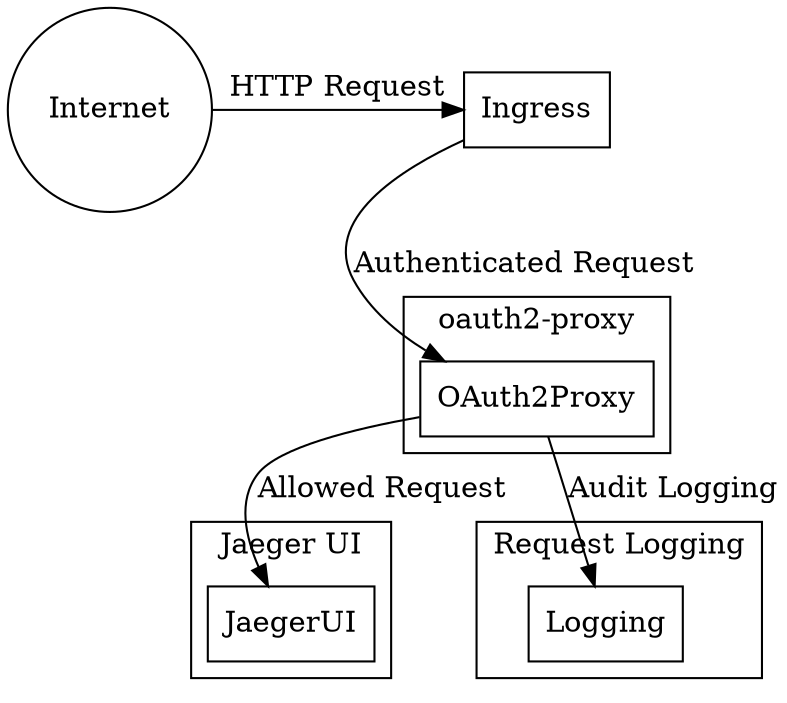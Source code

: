 digraph JaegerOAuth2ProxyArchitecture {
  rankdir=TB; // Top to Bottom layout

  // Internet
  subgraph cluster_internet {
    style=invis;
    Internet [shape=circle, label="Internet"];
  }

  // Ingress
  subgraph cluster_ingress {
    label = "K8s Ingress";
    Ingress [shape=box];
  }

  // oauth2-proxy
  subgraph cluster_oauth2_proxy {
    label = "oauth2-proxy";
    OAuth2Proxy [shape=box];
  }

  // Jaeger UI
  subgraph cluster_jaeger_ui {
    label = "Jaeger UI";
    JaegerUI [shape=box];
  }

  // Request Logging
  subgraph cluster_logging {
    label = "Request Logging";
    Logging [shape=box];
  }

  // Connections
  Internet -> Ingress [label="HTTP Request"];
  Ingress -> OAuth2Proxy [label="Authenticated Request"];
  OAuth2Proxy -> JaegerUI [label="Allowed Request"];
  OAuth2Proxy -> Logging [label="Audit Logging"];

  // Styling

  {rank=same; Ingress Internet;}

  // Hide box around subgraphs
  edge [style=invis];
  Internet -> Ingress [style=invis];
  Ingress -> OAuth2Proxy [style=invis];
  OAuth2Proxy -> JaegerUI [style=invis];
}
